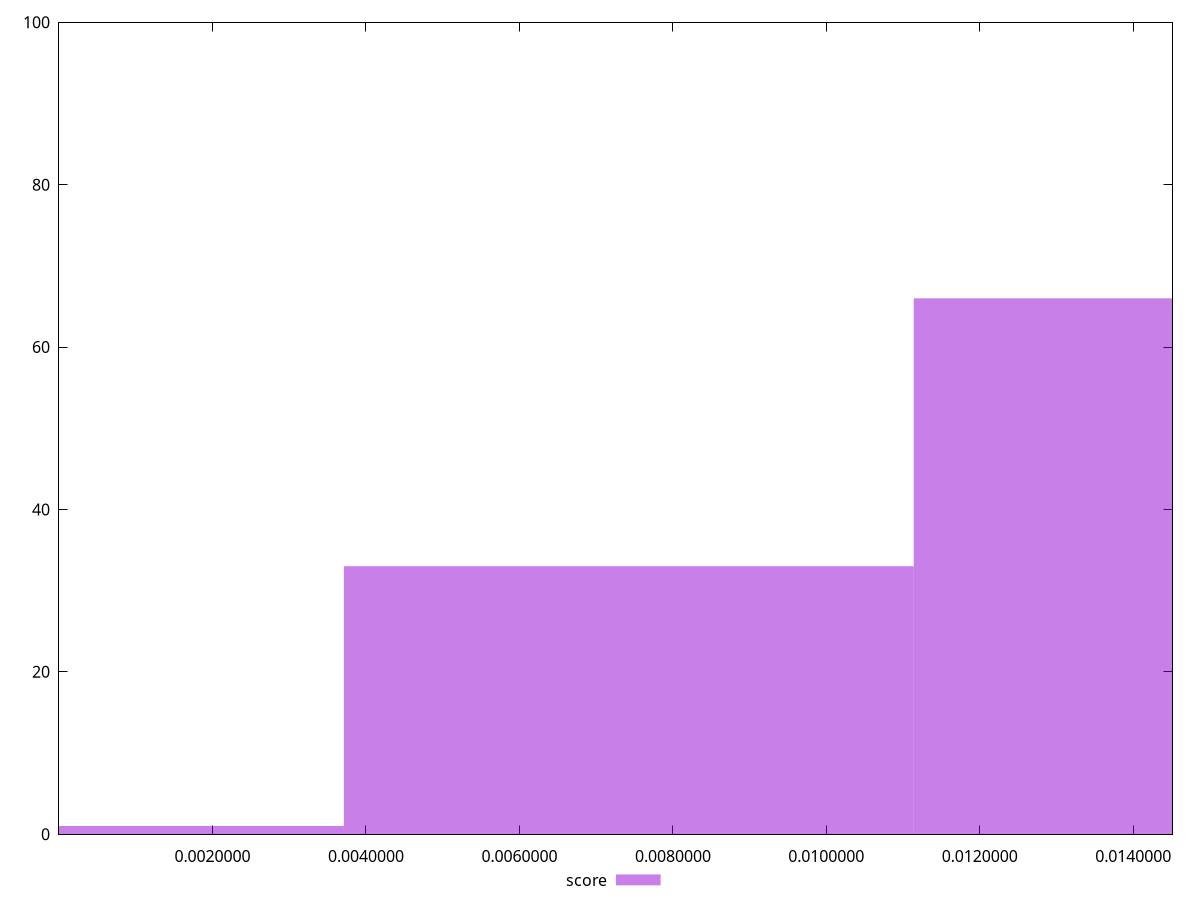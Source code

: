 reset

$score <<EOF
0.007425579786063139 33
0.014851159572126278 66
0 1
EOF

set key outside below
set boxwidth 0.007425579786063139
set xrange [8.945789222170042e-7:0.014510134842865341]
set yrange [0:100]
set style fill transparent solid 0.5 noborder
set terminal svg size 640, 490 enhanced background rgb 'white'
set output "report_00007_2020-12-11T15:55:29.892Z/largest-contentful-paint/samples/pages+cached+noadtech/score/histogram.svg"

plot $score title "score" with boxes

reset
